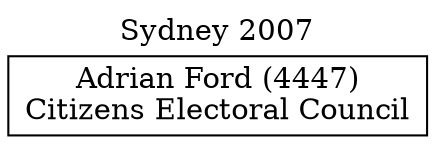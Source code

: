 // House preference flow
digraph "Adrian Ford (4447)_Sydney_2007" {
	graph [label="Sydney 2007" labelloc=t mclimit=10]
	node [shape=box]
	"Adrian Ford (4447)" [label="Adrian Ford (4447)
Citizens Electoral Council"]
}
